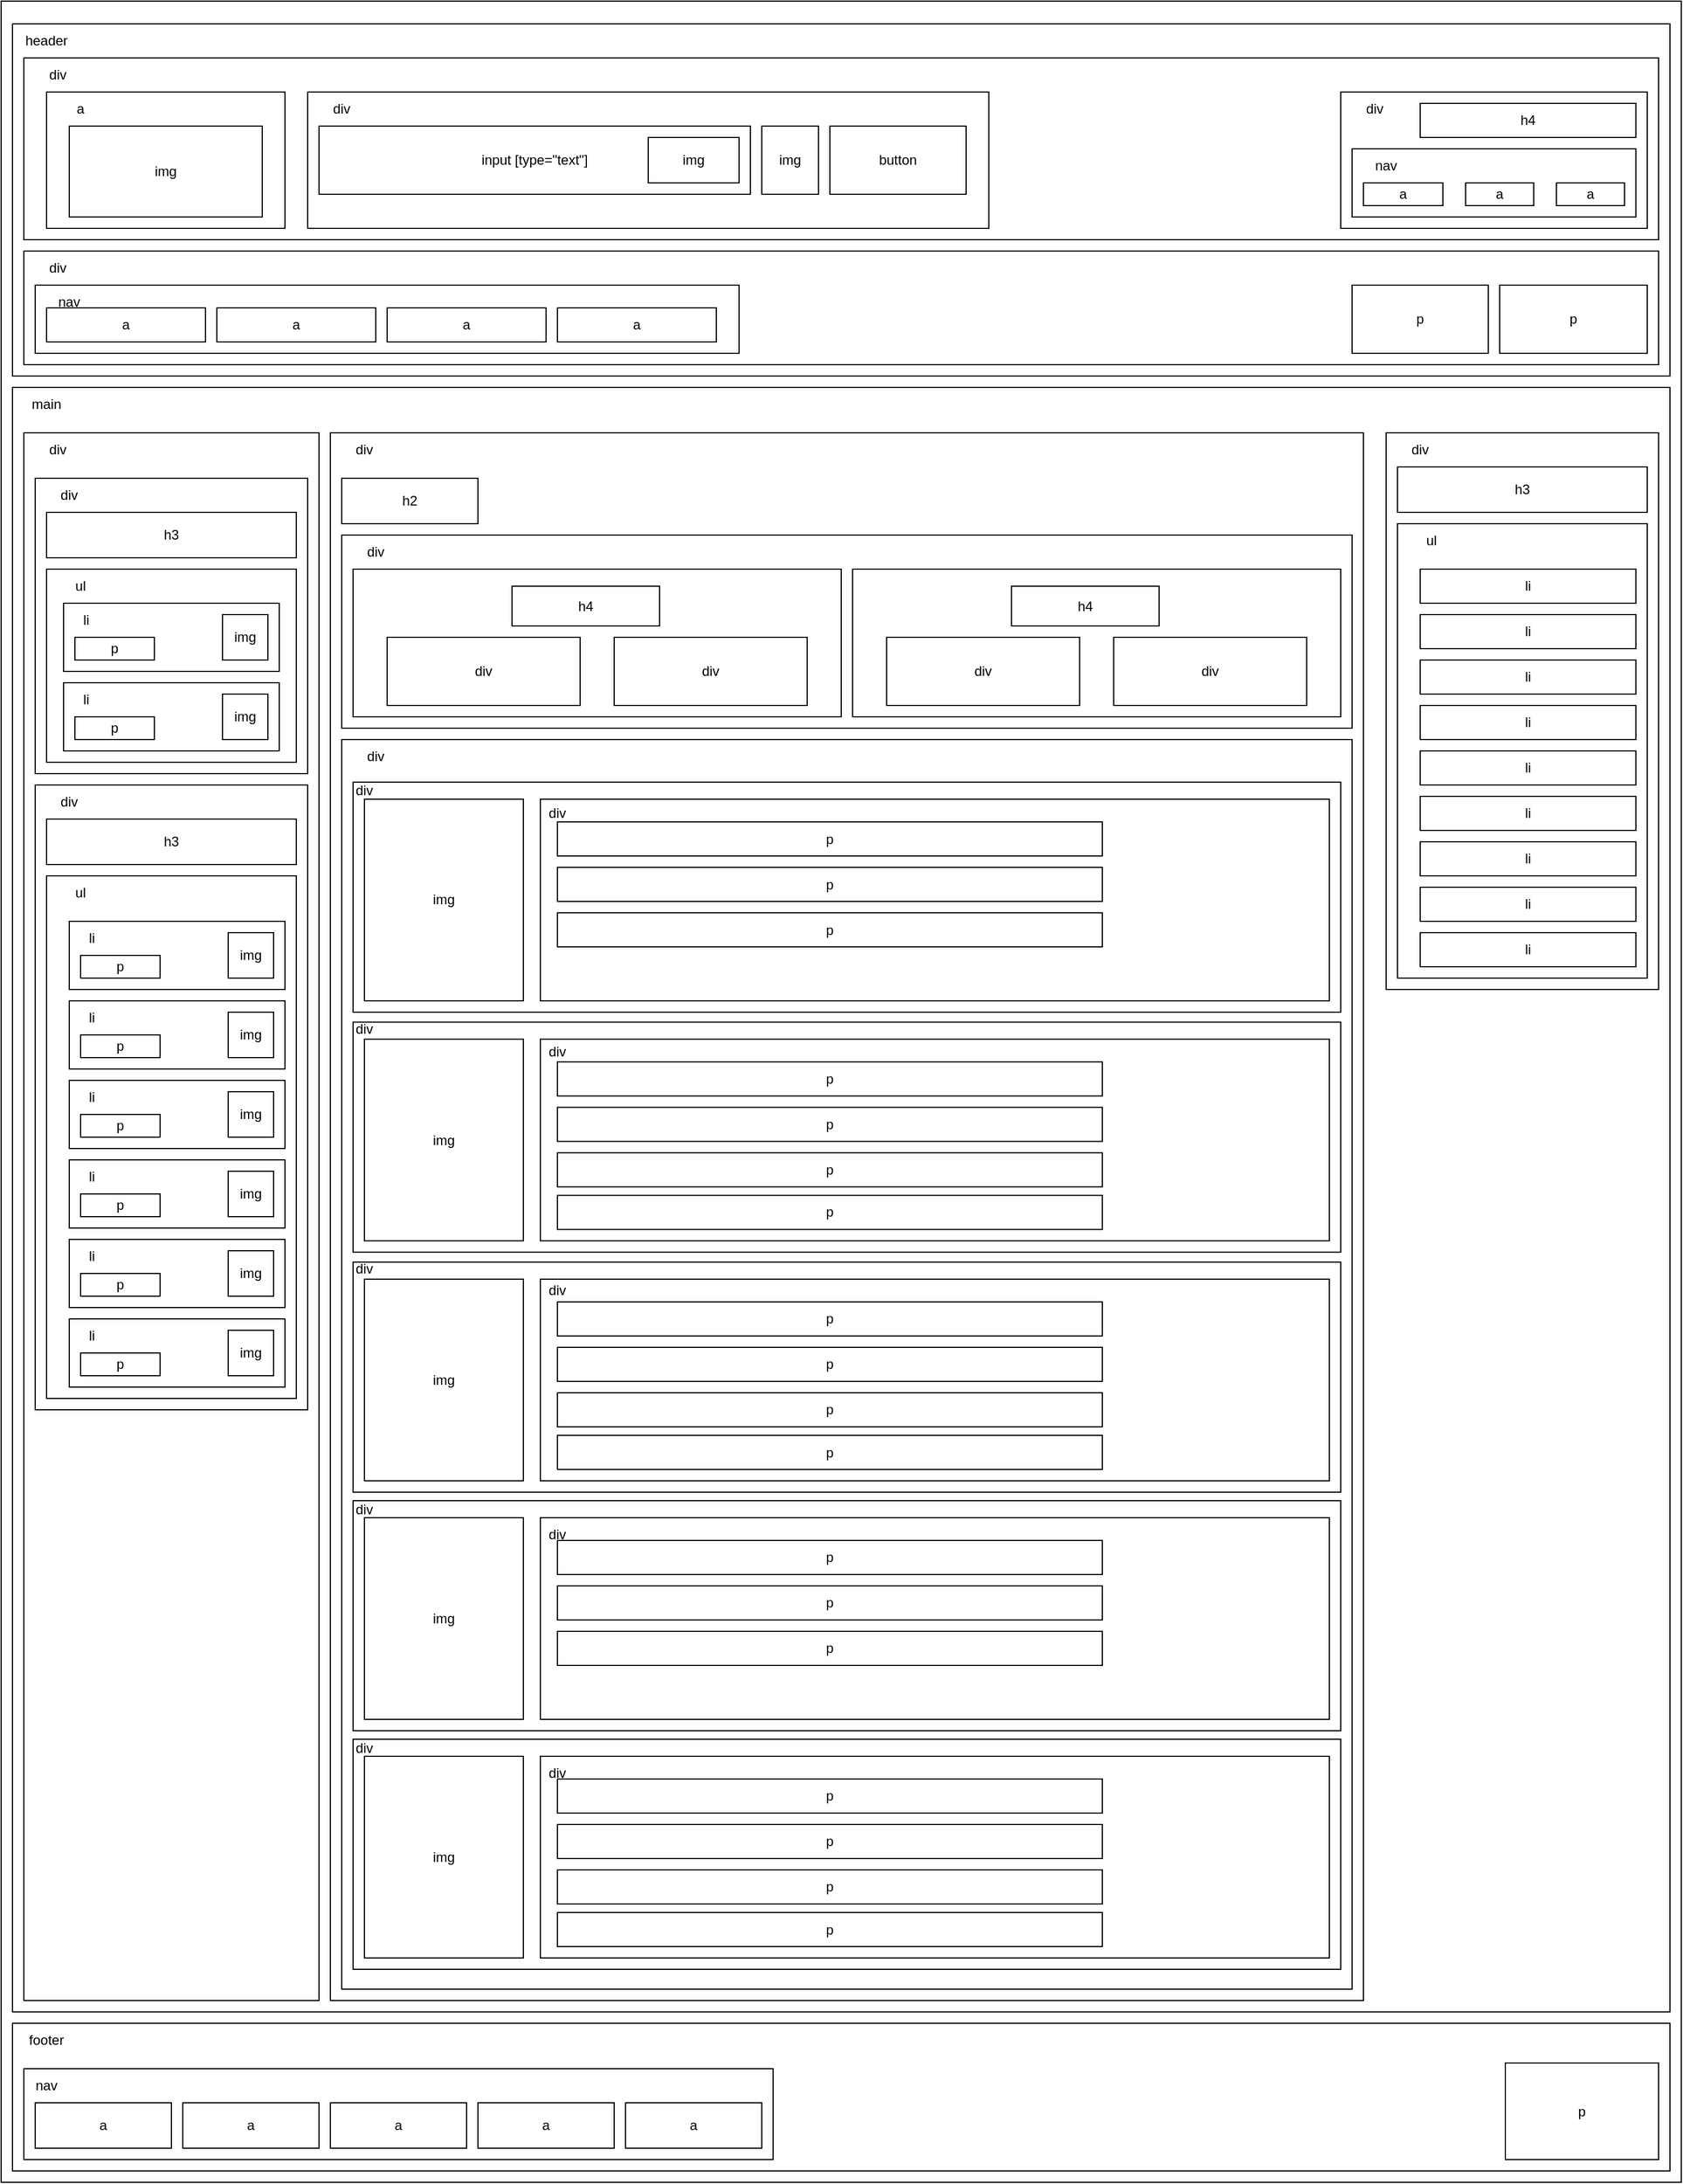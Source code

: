 <mxfile version="15.9.4" type="device"><diagram id="nFEE-yEWCObzqnr4teRy" name="Page-1"><mxGraphModel dx="2272" dy="1905" grid="1" gridSize="10" guides="1" tooltips="1" connect="1" arrows="1" fold="1" page="1" pageScale="1" pageWidth="850" pageHeight="1100" math="0" shadow="0"><root><mxCell id="0"/><mxCell id="1" parent="0"/><mxCell id="2WA1QJH6f4bW2acR3qds-1" value="" style="rounded=0;whiteSpace=wrap;html=1;" vertex="1" parent="1"><mxGeometry x="-290" y="-280" width="1480" height="1920" as="geometry"/></mxCell><mxCell id="2WA1QJH6f4bW2acR3qds-2" value="" style="rounded=0;whiteSpace=wrap;html=1;" vertex="1" parent="1"><mxGeometry x="-280" y="-260" width="1460" height="310" as="geometry"/></mxCell><mxCell id="2WA1QJH6f4bW2acR3qds-18" value="" style="rounded=0;whiteSpace=wrap;html=1;" vertex="1" parent="1"><mxGeometry x="-280" y="60" width="1460" height="1430" as="geometry"/></mxCell><mxCell id="2WA1QJH6f4bW2acR3qds-19" value="main" style="text;html=1;strokeColor=none;fillColor=none;align=center;verticalAlign=middle;whiteSpace=wrap;rounded=0;" vertex="1" parent="1"><mxGeometry x="-280" y="60" width="60" height="30" as="geometry"/></mxCell><mxCell id="2WA1QJH6f4bW2acR3qds-20" value="" style="rounded=0;whiteSpace=wrap;html=1;" vertex="1" parent="1"><mxGeometry x="-270" y="100" width="260" height="1380" as="geometry"/></mxCell><mxCell id="2WA1QJH6f4bW2acR3qds-23" value="" style="rounded=0;whiteSpace=wrap;html=1;" vertex="1" parent="1"><mxGeometry x="-260" y="140" width="240" height="260" as="geometry"/></mxCell><mxCell id="2WA1QJH6f4bW2acR3qds-24" value="div" style="text;html=1;strokeColor=none;fillColor=none;align=center;verticalAlign=middle;whiteSpace=wrap;rounded=0;" vertex="1" parent="1"><mxGeometry x="-270" y="100" width="60" height="30" as="geometry"/></mxCell><mxCell id="2WA1QJH6f4bW2acR3qds-25" value="div" style="text;html=1;strokeColor=none;fillColor=none;align=center;verticalAlign=middle;whiteSpace=wrap;rounded=0;" vertex="1" parent="1"><mxGeometry x="-260" y="140" width="60" height="30" as="geometry"/></mxCell><mxCell id="2WA1QJH6f4bW2acR3qds-26" value="h3" style="rounded=0;whiteSpace=wrap;html=1;" vertex="1" parent="1"><mxGeometry x="-250" y="170" width="220" height="40" as="geometry"/></mxCell><mxCell id="2WA1QJH6f4bW2acR3qds-34" value="" style="rounded=0;whiteSpace=wrap;html=1;" vertex="1" parent="1"><mxGeometry x="-260" y="410" width="240" height="550" as="geometry"/></mxCell><mxCell id="2WA1QJH6f4bW2acR3qds-35" value="h3" style="rounded=0;whiteSpace=wrap;html=1;" vertex="1" parent="1"><mxGeometry x="-250" y="440" width="220" height="40" as="geometry"/></mxCell><mxCell id="2WA1QJH6f4bW2acR3qds-43" value="div" style="text;html=1;strokeColor=none;fillColor=none;align=center;verticalAlign=middle;whiteSpace=wrap;rounded=0;" vertex="1" parent="1"><mxGeometry x="-260" y="410" width="60" height="30" as="geometry"/></mxCell><mxCell id="2WA1QJH6f4bW2acR3qds-63" value="" style="rounded=0;whiteSpace=wrap;html=1;" vertex="1" parent="1"><mxGeometry x="-270" y="-230" width="1440" height="160" as="geometry"/></mxCell><mxCell id="2WA1QJH6f4bW2acR3qds-64" value="" style="rounded=0;whiteSpace=wrap;html=1;" vertex="1" parent="1"><mxGeometry x="-250" y="-200" width="210" height="120" as="geometry"/></mxCell><mxCell id="2WA1QJH6f4bW2acR3qds-65" value="" style="rounded=0;whiteSpace=wrap;html=1;" vertex="1" parent="1"><mxGeometry x="-20" y="-200" width="600" height="120" as="geometry"/></mxCell><mxCell id="2WA1QJH6f4bW2acR3qds-66" value="div" style="text;html=1;strokeColor=none;fillColor=none;align=center;verticalAlign=middle;whiteSpace=wrap;rounded=0;" vertex="1" parent="1"><mxGeometry x="-20" y="-200" width="60" height="30" as="geometry"/></mxCell><mxCell id="2WA1QJH6f4bW2acR3qds-67" value="input [type=&quot;text&quot;]" style="rounded=0;whiteSpace=wrap;html=1;" vertex="1" parent="1"><mxGeometry x="-10" y="-170" width="380" height="60" as="geometry"/></mxCell><mxCell id="2WA1QJH6f4bW2acR3qds-68" value="img" style="rounded=0;whiteSpace=wrap;html=1;" vertex="1" parent="1"><mxGeometry x="280" y="-160" width="80" height="40" as="geometry"/></mxCell><mxCell id="2WA1QJH6f4bW2acR3qds-69" value="img" style="rounded=0;whiteSpace=wrap;html=1;" vertex="1" parent="1"><mxGeometry x="380" y="-170" width="50" height="60" as="geometry"/></mxCell><mxCell id="2WA1QJH6f4bW2acR3qds-70" value="button" style="rounded=0;whiteSpace=wrap;html=1;" vertex="1" parent="1"><mxGeometry x="440" y="-170" width="120" height="60" as="geometry"/></mxCell><mxCell id="2WA1QJH6f4bW2acR3qds-71" value="" style="rounded=0;whiteSpace=wrap;html=1;" vertex="1" parent="1"><mxGeometry x="890" y="-200" width="270" height="120" as="geometry"/></mxCell><mxCell id="2WA1QJH6f4bW2acR3qds-72" value="h4" style="rounded=0;whiteSpace=wrap;html=1;" vertex="1" parent="1"><mxGeometry x="960" y="-190" width="190" height="30" as="geometry"/></mxCell><mxCell id="2WA1QJH6f4bW2acR3qds-73" value="div" style="text;html=1;strokeColor=none;fillColor=none;align=center;verticalAlign=middle;whiteSpace=wrap;rounded=0;" vertex="1" parent="1"><mxGeometry x="890" y="-200" width="60" height="30" as="geometry"/></mxCell><mxCell id="2WA1QJH6f4bW2acR3qds-74" value="" style="rounded=0;whiteSpace=wrap;html=1;" vertex="1" parent="1"><mxGeometry x="900" y="-150" width="250" height="60" as="geometry"/></mxCell><mxCell id="2WA1QJH6f4bW2acR3qds-75" value="nav" style="text;html=1;strokeColor=none;fillColor=none;align=center;verticalAlign=middle;whiteSpace=wrap;rounded=0;" vertex="1" parent="1"><mxGeometry x="900" y="-150" width="60" height="30" as="geometry"/></mxCell><mxCell id="2WA1QJH6f4bW2acR3qds-76" value="a" style="rounded=0;whiteSpace=wrap;html=1;" vertex="1" parent="1"><mxGeometry x="910" y="-120" width="70" height="20" as="geometry"/></mxCell><mxCell id="2WA1QJH6f4bW2acR3qds-77" value="a" style="rounded=0;whiteSpace=wrap;html=1;" vertex="1" parent="1"><mxGeometry x="1000" y="-120" width="60" height="20" as="geometry"/></mxCell><mxCell id="2WA1QJH6f4bW2acR3qds-78" value="a" style="rounded=0;whiteSpace=wrap;html=1;" vertex="1" parent="1"><mxGeometry x="1080" y="-120" width="60" height="20" as="geometry"/></mxCell><mxCell id="2WA1QJH6f4bW2acR3qds-79" value="header" style="text;html=1;strokeColor=none;fillColor=none;align=center;verticalAlign=middle;whiteSpace=wrap;rounded=0;" vertex="1" parent="1"><mxGeometry x="-280" y="-260" width="60" height="30" as="geometry"/></mxCell><mxCell id="2WA1QJH6f4bW2acR3qds-80" value="div" style="text;html=1;strokeColor=none;fillColor=none;align=center;verticalAlign=middle;whiteSpace=wrap;rounded=0;" vertex="1" parent="1"><mxGeometry x="-270" y="-230" width="60" height="30" as="geometry"/></mxCell><mxCell id="2WA1QJH6f4bW2acR3qds-81" value="" style="rounded=0;whiteSpace=wrap;html=1;" vertex="1" parent="1"><mxGeometry x="-270" y="-60" width="1440" height="100" as="geometry"/></mxCell><mxCell id="2WA1QJH6f4bW2acR3qds-82" value="div" style="text;html=1;strokeColor=none;fillColor=none;align=center;verticalAlign=middle;whiteSpace=wrap;rounded=0;" vertex="1" parent="1"><mxGeometry x="-270" y="-60" width="60" height="30" as="geometry"/></mxCell><mxCell id="2WA1QJH6f4bW2acR3qds-83" value="" style="rounded=0;whiteSpace=wrap;html=1;" vertex="1" parent="1"><mxGeometry x="-260" y="-30" width="620" height="60" as="geometry"/></mxCell><mxCell id="2WA1QJH6f4bW2acR3qds-84" value="nav" style="text;html=1;strokeColor=none;fillColor=none;align=center;verticalAlign=middle;whiteSpace=wrap;rounded=0;" vertex="1" parent="1"><mxGeometry x="-260" y="-30" width="60" height="30" as="geometry"/></mxCell><mxCell id="2WA1QJH6f4bW2acR3qds-85" value="a" style="rounded=0;whiteSpace=wrap;html=1;" vertex="1" parent="1"><mxGeometry x="-250" y="-10" width="140" height="30" as="geometry"/></mxCell><mxCell id="2WA1QJH6f4bW2acR3qds-86" value="a" style="rounded=0;whiteSpace=wrap;html=1;" vertex="1" parent="1"><mxGeometry x="-100" y="-10" width="140" height="30" as="geometry"/></mxCell><mxCell id="2WA1QJH6f4bW2acR3qds-87" value="a" style="rounded=0;whiteSpace=wrap;html=1;" vertex="1" parent="1"><mxGeometry x="50" y="-10" width="140" height="30" as="geometry"/></mxCell><mxCell id="2WA1QJH6f4bW2acR3qds-88" value="a" style="rounded=0;whiteSpace=wrap;html=1;" vertex="1" parent="1"><mxGeometry x="200" y="-10" width="140" height="30" as="geometry"/></mxCell><mxCell id="2WA1QJH6f4bW2acR3qds-89" value="p" style="rounded=0;whiteSpace=wrap;html=1;" vertex="1" parent="1"><mxGeometry x="1030" y="-30" width="130" height="60" as="geometry"/></mxCell><mxCell id="2WA1QJH6f4bW2acR3qds-90" value="p" style="rounded=0;whiteSpace=wrap;html=1;" vertex="1" parent="1"><mxGeometry x="900" y="-30" width="120" height="60" as="geometry"/></mxCell><mxCell id="2WA1QJH6f4bW2acR3qds-92" value="" style="rounded=0;whiteSpace=wrap;html=1;" vertex="1" parent="1"><mxGeometry x="-250" y="490" width="220" height="460" as="geometry"/></mxCell><mxCell id="2WA1QJH6f4bW2acR3qds-94" value="" style="rounded=0;whiteSpace=wrap;html=1;" vertex="1" parent="1"><mxGeometry x="-230" y="530" width="190" height="60" as="geometry"/></mxCell><mxCell id="2WA1QJH6f4bW2acR3qds-95" value="li" style="text;html=1;strokeColor=none;fillColor=none;align=center;verticalAlign=middle;whiteSpace=wrap;rounded=0;" vertex="1" parent="1"><mxGeometry x="-240" y="530" width="60" height="30" as="geometry"/></mxCell><mxCell id="2WA1QJH6f4bW2acR3qds-96" value="p" style="rounded=0;whiteSpace=wrap;html=1;" vertex="1" parent="1"><mxGeometry x="-220" y="560" width="70" height="20" as="geometry"/></mxCell><mxCell id="2WA1QJH6f4bW2acR3qds-97" value="img" style="rounded=0;whiteSpace=wrap;html=1;" vertex="1" parent="1"><mxGeometry x="-90" y="540" width="40" height="40" as="geometry"/></mxCell><mxCell id="2WA1QJH6f4bW2acR3qds-98" value="ul" style="text;html=1;strokeColor=none;fillColor=none;align=center;verticalAlign=middle;whiteSpace=wrap;rounded=0;" vertex="1" parent="1"><mxGeometry x="-250" y="490" width="60" height="30" as="geometry"/></mxCell><mxCell id="2WA1QJH6f4bW2acR3qds-100" value="" style="rounded=0;whiteSpace=wrap;html=1;" vertex="1" parent="1"><mxGeometry x="-230" y="600" width="190" height="60" as="geometry"/></mxCell><mxCell id="2WA1QJH6f4bW2acR3qds-101" value="li" style="text;html=1;strokeColor=none;fillColor=none;align=center;verticalAlign=middle;whiteSpace=wrap;rounded=0;" vertex="1" parent="1"><mxGeometry x="-240" y="600" width="60" height="30" as="geometry"/></mxCell><mxCell id="2WA1QJH6f4bW2acR3qds-102" value="p" style="rounded=0;whiteSpace=wrap;html=1;" vertex="1" parent="1"><mxGeometry x="-220" y="630" width="70" height="20" as="geometry"/></mxCell><mxCell id="2WA1QJH6f4bW2acR3qds-103" value="img" style="rounded=0;whiteSpace=wrap;html=1;" vertex="1" parent="1"><mxGeometry x="-90" y="610" width="40" height="40" as="geometry"/></mxCell><mxCell id="2WA1QJH6f4bW2acR3qds-104" value="" style="rounded=0;whiteSpace=wrap;html=1;" vertex="1" parent="1"><mxGeometry x="-230" y="670" width="190" height="60" as="geometry"/></mxCell><mxCell id="2WA1QJH6f4bW2acR3qds-105" value="li" style="text;html=1;strokeColor=none;fillColor=none;align=center;verticalAlign=middle;whiteSpace=wrap;rounded=0;" vertex="1" parent="1"><mxGeometry x="-240" y="670" width="60" height="30" as="geometry"/></mxCell><mxCell id="2WA1QJH6f4bW2acR3qds-106" value="p" style="rounded=0;whiteSpace=wrap;html=1;" vertex="1" parent="1"><mxGeometry x="-220" y="700" width="70" height="20" as="geometry"/></mxCell><mxCell id="2WA1QJH6f4bW2acR3qds-107" value="img" style="rounded=0;whiteSpace=wrap;html=1;" vertex="1" parent="1"><mxGeometry x="-90" y="680" width="40" height="40" as="geometry"/></mxCell><mxCell id="2WA1QJH6f4bW2acR3qds-108" value="" style="rounded=0;whiteSpace=wrap;html=1;" vertex="1" parent="1"><mxGeometry x="-230" y="740" width="190" height="60" as="geometry"/></mxCell><mxCell id="2WA1QJH6f4bW2acR3qds-109" value="li" style="text;html=1;strokeColor=none;fillColor=none;align=center;verticalAlign=middle;whiteSpace=wrap;rounded=0;" vertex="1" parent="1"><mxGeometry x="-240" y="740" width="60" height="30" as="geometry"/></mxCell><mxCell id="2WA1QJH6f4bW2acR3qds-110" value="p" style="rounded=0;whiteSpace=wrap;html=1;" vertex="1" parent="1"><mxGeometry x="-220" y="770" width="70" height="20" as="geometry"/></mxCell><mxCell id="2WA1QJH6f4bW2acR3qds-111" value="img" style="rounded=0;whiteSpace=wrap;html=1;" vertex="1" parent="1"><mxGeometry x="-90" y="750" width="40" height="40" as="geometry"/></mxCell><mxCell id="2WA1QJH6f4bW2acR3qds-112" value="" style="rounded=0;whiteSpace=wrap;html=1;" vertex="1" parent="1"><mxGeometry x="-230" y="810" width="190" height="60" as="geometry"/></mxCell><mxCell id="2WA1QJH6f4bW2acR3qds-113" value="li" style="text;html=1;strokeColor=none;fillColor=none;align=center;verticalAlign=middle;whiteSpace=wrap;rounded=0;" vertex="1" parent="1"><mxGeometry x="-240" y="810" width="60" height="30" as="geometry"/></mxCell><mxCell id="2WA1QJH6f4bW2acR3qds-114" value="p" style="rounded=0;whiteSpace=wrap;html=1;" vertex="1" parent="1"><mxGeometry x="-220" y="840" width="70" height="20" as="geometry"/></mxCell><mxCell id="2WA1QJH6f4bW2acR3qds-115" value="img" style="rounded=0;whiteSpace=wrap;html=1;" vertex="1" parent="1"><mxGeometry x="-90" y="820" width="40" height="40" as="geometry"/></mxCell><mxCell id="2WA1QJH6f4bW2acR3qds-116" value="" style="rounded=0;whiteSpace=wrap;html=1;" vertex="1" parent="1"><mxGeometry x="-230" y="880" width="190" height="60" as="geometry"/></mxCell><mxCell id="2WA1QJH6f4bW2acR3qds-117" value="li" style="text;html=1;strokeColor=none;fillColor=none;align=center;verticalAlign=middle;whiteSpace=wrap;rounded=0;" vertex="1" parent="1"><mxGeometry x="-240" y="880" width="60" height="30" as="geometry"/></mxCell><mxCell id="2WA1QJH6f4bW2acR3qds-118" value="p" style="rounded=0;whiteSpace=wrap;html=1;" vertex="1" parent="1"><mxGeometry x="-220" y="910" width="70" height="20" as="geometry"/></mxCell><mxCell id="2WA1QJH6f4bW2acR3qds-119" value="img" style="rounded=0;whiteSpace=wrap;html=1;" vertex="1" parent="1"><mxGeometry x="-90" y="890" width="40" height="40" as="geometry"/></mxCell><mxCell id="2WA1QJH6f4bW2acR3qds-124" value="" style="rounded=0;whiteSpace=wrap;html=1;" vertex="1" parent="1"><mxGeometry x="-250" y="220" width="220" height="170" as="geometry"/></mxCell><mxCell id="2WA1QJH6f4bW2acR3qds-125" value="" style="rounded=0;whiteSpace=wrap;html=1;" vertex="1" parent="1"><mxGeometry x="-235" y="250" width="190" height="60" as="geometry"/></mxCell><mxCell id="2WA1QJH6f4bW2acR3qds-126" value="li" style="text;html=1;strokeColor=none;fillColor=none;align=center;verticalAlign=middle;whiteSpace=wrap;rounded=0;" vertex="1" parent="1"><mxGeometry x="-245" y="250" width="60" height="30" as="geometry"/></mxCell><mxCell id="2WA1QJH6f4bW2acR3qds-127" value="p" style="rounded=0;whiteSpace=wrap;html=1;" vertex="1" parent="1"><mxGeometry x="-225" y="280" width="70" height="20" as="geometry"/></mxCell><mxCell id="2WA1QJH6f4bW2acR3qds-128" value="img" style="rounded=0;whiteSpace=wrap;html=1;" vertex="1" parent="1"><mxGeometry x="-95" y="260" width="40" height="40" as="geometry"/></mxCell><mxCell id="2WA1QJH6f4bW2acR3qds-129" value="ul" style="text;html=1;strokeColor=none;fillColor=none;align=center;verticalAlign=middle;whiteSpace=wrap;rounded=0;" vertex="1" parent="1"><mxGeometry x="-250" y="220" width="60" height="30" as="geometry"/></mxCell><mxCell id="2WA1QJH6f4bW2acR3qds-130" value="" style="rounded=0;whiteSpace=wrap;html=1;" vertex="1" parent="1"><mxGeometry x="-235" y="320" width="190" height="60" as="geometry"/></mxCell><mxCell id="2WA1QJH6f4bW2acR3qds-131" value="li" style="text;html=1;strokeColor=none;fillColor=none;align=center;verticalAlign=middle;whiteSpace=wrap;rounded=0;" vertex="1" parent="1"><mxGeometry x="-245" y="320" width="60" height="30" as="geometry"/></mxCell><mxCell id="2WA1QJH6f4bW2acR3qds-132" value="p" style="rounded=0;whiteSpace=wrap;html=1;" vertex="1" parent="1"><mxGeometry x="-225" y="350" width="70" height="20" as="geometry"/></mxCell><mxCell id="2WA1QJH6f4bW2acR3qds-133" value="img" style="rounded=0;whiteSpace=wrap;html=1;" vertex="1" parent="1"><mxGeometry x="-95" y="330" width="40" height="40" as="geometry"/></mxCell><mxCell id="2WA1QJH6f4bW2acR3qds-134" value="" style="rounded=0;whiteSpace=wrap;html=1;" vertex="1" parent="1"><mxGeometry y="100" width="910" height="1380" as="geometry"/></mxCell><mxCell id="2WA1QJH6f4bW2acR3qds-135" value="h2" style="rounded=0;whiteSpace=wrap;html=1;" vertex="1" parent="1"><mxGeometry x="10" y="140" width="120" height="40" as="geometry"/></mxCell><mxCell id="2WA1QJH6f4bW2acR3qds-136" value="div" style="text;html=1;strokeColor=none;fillColor=none;align=center;verticalAlign=middle;whiteSpace=wrap;rounded=0;" vertex="1" parent="1"><mxGeometry y="100" width="60" height="30" as="geometry"/></mxCell><mxCell id="2WA1QJH6f4bW2acR3qds-137" value="" style="rounded=0;whiteSpace=wrap;html=1;" vertex="1" parent="1"><mxGeometry x="10" y="190" width="890" height="170" as="geometry"/></mxCell><mxCell id="2WA1QJH6f4bW2acR3qds-138" value="div" style="text;html=1;strokeColor=none;fillColor=none;align=center;verticalAlign=middle;whiteSpace=wrap;rounded=0;" vertex="1" parent="1"><mxGeometry x="10" y="190" width="60" height="30" as="geometry"/></mxCell><mxCell id="2WA1QJH6f4bW2acR3qds-139" value="" style="rounded=0;whiteSpace=wrap;html=1;" vertex="1" parent="1"><mxGeometry x="20" y="220" width="430" height="130" as="geometry"/></mxCell><mxCell id="2WA1QJH6f4bW2acR3qds-141" value="h4" style="rounded=0;whiteSpace=wrap;html=1;" vertex="1" parent="1"><mxGeometry x="160" y="235" width="130" height="35" as="geometry"/></mxCell><mxCell id="2WA1QJH6f4bW2acR3qds-143" value="div" style="rounded=0;whiteSpace=wrap;html=1;" vertex="1" parent="1"><mxGeometry x="50" y="280" width="170" height="60" as="geometry"/></mxCell><mxCell id="2WA1QJH6f4bW2acR3qds-144" value="div" style="rounded=0;whiteSpace=wrap;html=1;" vertex="1" parent="1"><mxGeometry x="250" y="280" width="170" height="60" as="geometry"/></mxCell><mxCell id="2WA1QJH6f4bW2acR3qds-148" value="" style="rounded=0;whiteSpace=wrap;html=1;" vertex="1" parent="1"><mxGeometry x="460" y="220" width="430" height="130" as="geometry"/></mxCell><mxCell id="2WA1QJH6f4bW2acR3qds-149" value="h4" style="rounded=0;whiteSpace=wrap;html=1;" vertex="1" parent="1"><mxGeometry x="600" y="235" width="130" height="35" as="geometry"/></mxCell><mxCell id="2WA1QJH6f4bW2acR3qds-150" value="div" style="rounded=0;whiteSpace=wrap;html=1;" vertex="1" parent="1"><mxGeometry x="490" y="280" width="170" height="60" as="geometry"/></mxCell><mxCell id="2WA1QJH6f4bW2acR3qds-151" value="div" style="rounded=0;whiteSpace=wrap;html=1;" vertex="1" parent="1"><mxGeometry x="690" y="280" width="170" height="60" as="geometry"/></mxCell><mxCell id="2WA1QJH6f4bW2acR3qds-190" value="" style="rounded=0;whiteSpace=wrap;html=1;" vertex="1" parent="1"><mxGeometry x="930" y="100" width="240" height="490" as="geometry"/></mxCell><mxCell id="2WA1QJH6f4bW2acR3qds-191" value="h3" style="rounded=0;whiteSpace=wrap;html=1;" vertex="1" parent="1"><mxGeometry x="940" y="130" width="220" height="40" as="geometry"/></mxCell><mxCell id="2WA1QJH6f4bW2acR3qds-192" value="div" style="text;html=1;strokeColor=none;fillColor=none;align=center;verticalAlign=middle;whiteSpace=wrap;rounded=0;" vertex="1" parent="1"><mxGeometry x="930" y="100" width="60" height="30" as="geometry"/></mxCell><mxCell id="2WA1QJH6f4bW2acR3qds-193" value="" style="rounded=0;whiteSpace=wrap;html=1;" vertex="1" parent="1"><mxGeometry x="940" y="180" width="220" height="400" as="geometry"/></mxCell><mxCell id="2WA1QJH6f4bW2acR3qds-194" value="li" style="rounded=0;whiteSpace=wrap;html=1;" vertex="1" parent="1"><mxGeometry x="960" y="220" width="190" height="30" as="geometry"/></mxCell><mxCell id="2WA1QJH6f4bW2acR3qds-198" value="ul" style="text;html=1;strokeColor=none;fillColor=none;align=center;verticalAlign=middle;whiteSpace=wrap;rounded=0;" vertex="1" parent="1"><mxGeometry x="940" y="180" width="60" height="30" as="geometry"/></mxCell><mxCell id="2WA1QJH6f4bW2acR3qds-219" value="li" style="rounded=0;whiteSpace=wrap;html=1;" vertex="1" parent="1"><mxGeometry x="960" y="260" width="190" height="30" as="geometry"/></mxCell><mxCell id="2WA1QJH6f4bW2acR3qds-220" value="li" style="rounded=0;whiteSpace=wrap;html=1;" vertex="1" parent="1"><mxGeometry x="960" y="300" width="190" height="30" as="geometry"/></mxCell><mxCell id="2WA1QJH6f4bW2acR3qds-221" value="li" style="rounded=0;whiteSpace=wrap;html=1;" vertex="1" parent="1"><mxGeometry x="960" y="340" width="190" height="30" as="geometry"/></mxCell><mxCell id="2WA1QJH6f4bW2acR3qds-222" value="li" style="rounded=0;whiteSpace=wrap;html=1;" vertex="1" parent="1"><mxGeometry x="960" y="380" width="190" height="30" as="geometry"/></mxCell><mxCell id="2WA1QJH6f4bW2acR3qds-223" value="li" style="rounded=0;whiteSpace=wrap;html=1;" vertex="1" parent="1"><mxGeometry x="960" y="420" width="190" height="30" as="geometry"/></mxCell><mxCell id="2WA1QJH6f4bW2acR3qds-224" value="li" style="rounded=0;whiteSpace=wrap;html=1;" vertex="1" parent="1"><mxGeometry x="960" y="460" width="190" height="30" as="geometry"/></mxCell><mxCell id="2WA1QJH6f4bW2acR3qds-225" value="li" style="rounded=0;whiteSpace=wrap;html=1;" vertex="1" parent="1"><mxGeometry x="960" y="500" width="190" height="30" as="geometry"/></mxCell><mxCell id="2WA1QJH6f4bW2acR3qds-226" value="li" style="rounded=0;whiteSpace=wrap;html=1;" vertex="1" parent="1"><mxGeometry x="960" y="540" width="190" height="30" as="geometry"/></mxCell><mxCell id="2WA1QJH6f4bW2acR3qds-227" value="" style="rounded=0;whiteSpace=wrap;html=1;" vertex="1" parent="1"><mxGeometry x="-280" y="1500" width="1460" height="130" as="geometry"/></mxCell><mxCell id="2WA1QJH6f4bW2acR3qds-228" value="" style="rounded=0;whiteSpace=wrap;html=1;" vertex="1" parent="1"><mxGeometry x="-270" y="1540" width="660" height="80" as="geometry"/></mxCell><mxCell id="2WA1QJH6f4bW2acR3qds-229" value="nav" style="text;html=1;strokeColor=none;fillColor=none;align=center;verticalAlign=middle;whiteSpace=wrap;rounded=0;" vertex="1" parent="1"><mxGeometry x="-280" y="1540" width="60" height="30" as="geometry"/></mxCell><mxCell id="2WA1QJH6f4bW2acR3qds-230" value="footer" style="text;html=1;strokeColor=none;fillColor=none;align=center;verticalAlign=middle;whiteSpace=wrap;rounded=0;" vertex="1" parent="1"><mxGeometry x="-280" y="1500" width="60" height="30" as="geometry"/></mxCell><mxCell id="2WA1QJH6f4bW2acR3qds-233" value="a" style="rounded=0;whiteSpace=wrap;html=1;" vertex="1" parent="1"><mxGeometry x="-260" y="1570" width="120" height="40" as="geometry"/></mxCell><mxCell id="2WA1QJH6f4bW2acR3qds-234" value="a" style="rounded=0;whiteSpace=wrap;html=1;" vertex="1" parent="1"><mxGeometry x="-130" y="1570" width="120" height="40" as="geometry"/></mxCell><mxCell id="2WA1QJH6f4bW2acR3qds-235" value="a" style="rounded=0;whiteSpace=wrap;html=1;" vertex="1" parent="1"><mxGeometry y="1570" width="120" height="40" as="geometry"/></mxCell><mxCell id="2WA1QJH6f4bW2acR3qds-236" value="a" style="rounded=0;whiteSpace=wrap;html=1;" vertex="1" parent="1"><mxGeometry x="130" y="1570" width="120" height="40" as="geometry"/></mxCell><mxCell id="2WA1QJH6f4bW2acR3qds-237" value="a" style="rounded=0;whiteSpace=wrap;html=1;" vertex="1" parent="1"><mxGeometry x="260" y="1570" width="120" height="40" as="geometry"/></mxCell><mxCell id="2WA1QJH6f4bW2acR3qds-238" value="p" style="rounded=0;whiteSpace=wrap;html=1;" vertex="1" parent="1"><mxGeometry x="1035" y="1535" width="135" height="85" as="geometry"/></mxCell><mxCell id="2WA1QJH6f4bW2acR3qds-253" value="" style="rounded=0;whiteSpace=wrap;html=1;" vertex="1" parent="1"><mxGeometry x="10" y="370" width="890" height="1100" as="geometry"/></mxCell><mxCell id="2WA1QJH6f4bW2acR3qds-254" value="div" style="text;html=1;strokeColor=none;fillColor=none;align=center;verticalAlign=middle;whiteSpace=wrap;rounded=0;" vertex="1" parent="1"><mxGeometry x="10" y="370" width="60" height="30" as="geometry"/></mxCell><mxCell id="2WA1QJH6f4bW2acR3qds-255" value="" style="rounded=0;whiteSpace=wrap;html=1;" vertex="1" parent="1"><mxGeometry x="20" y="407.5" width="870" height="202.5" as="geometry"/></mxCell><mxCell id="2WA1QJH6f4bW2acR3qds-256" value="img" style="rounded=0;whiteSpace=wrap;html=1;" vertex="1" parent="1"><mxGeometry x="30" y="422.5" width="140" height="177.5" as="geometry"/></mxCell><mxCell id="2WA1QJH6f4bW2acR3qds-257" value="" style="rounded=0;whiteSpace=wrap;html=1;" vertex="1" parent="1"><mxGeometry x="185" y="422.5" width="695" height="177.5" as="geometry"/></mxCell><mxCell id="2WA1QJH6f4bW2acR3qds-258" value="p" style="rounded=0;whiteSpace=wrap;html=1;" vertex="1" parent="1"><mxGeometry x="200" y="442.5" width="480" height="30" as="geometry"/></mxCell><mxCell id="2WA1QJH6f4bW2acR3qds-259" value="p" style="rounded=0;whiteSpace=wrap;html=1;" vertex="1" parent="1"><mxGeometry x="200" y="482.5" width="480" height="30" as="geometry"/></mxCell><mxCell id="2WA1QJH6f4bW2acR3qds-260" value="p" style="rounded=0;whiteSpace=wrap;html=1;" vertex="1" parent="1"><mxGeometry x="200" y="522.5" width="480" height="30" as="geometry"/></mxCell><mxCell id="2WA1QJH6f4bW2acR3qds-262" value="" style="rounded=0;whiteSpace=wrap;html=1;" vertex="1" parent="1"><mxGeometry x="20" y="618.75" width="870" height="202.5" as="geometry"/></mxCell><mxCell id="2WA1QJH6f4bW2acR3qds-263" value="img" style="rounded=0;whiteSpace=wrap;html=1;" vertex="1" parent="1"><mxGeometry x="30" y="633.75" width="140" height="177.5" as="geometry"/></mxCell><mxCell id="2WA1QJH6f4bW2acR3qds-264" value="" style="rounded=0;whiteSpace=wrap;html=1;" vertex="1" parent="1"><mxGeometry x="185" y="633.75" width="695" height="177.5" as="geometry"/></mxCell><mxCell id="2WA1QJH6f4bW2acR3qds-265" value="p" style="rounded=0;whiteSpace=wrap;html=1;" vertex="1" parent="1"><mxGeometry x="200" y="653.75" width="480" height="30" as="geometry"/></mxCell><mxCell id="2WA1QJH6f4bW2acR3qds-266" value="p" style="rounded=0;whiteSpace=wrap;html=1;" vertex="1" parent="1"><mxGeometry x="200" y="693.75" width="480" height="30" as="geometry"/></mxCell><mxCell id="2WA1QJH6f4bW2acR3qds-267" value="p" style="rounded=0;whiteSpace=wrap;html=1;" vertex="1" parent="1"><mxGeometry x="200" y="733.75" width="480" height="30" as="geometry"/></mxCell><mxCell id="2WA1QJH6f4bW2acR3qds-268" value="p" style="rounded=0;whiteSpace=wrap;html=1;" vertex="1" parent="1"><mxGeometry x="200" y="771.25" width="480" height="30" as="geometry"/></mxCell><mxCell id="2WA1QJH6f4bW2acR3qds-269" value="" style="rounded=0;whiteSpace=wrap;html=1;" vertex="1" parent="1"><mxGeometry x="20" y="830" width="870" height="202.5" as="geometry"/></mxCell><mxCell id="2WA1QJH6f4bW2acR3qds-270" value="img" style="rounded=0;whiteSpace=wrap;html=1;" vertex="1" parent="1"><mxGeometry x="30" y="845" width="140" height="177.5" as="geometry"/></mxCell><mxCell id="2WA1QJH6f4bW2acR3qds-271" value="" style="rounded=0;whiteSpace=wrap;html=1;" vertex="1" parent="1"><mxGeometry x="185" y="845" width="695" height="177.5" as="geometry"/></mxCell><mxCell id="2WA1QJH6f4bW2acR3qds-272" value="p" style="rounded=0;whiteSpace=wrap;html=1;" vertex="1" parent="1"><mxGeometry x="200" y="865" width="480" height="30" as="geometry"/></mxCell><mxCell id="2WA1QJH6f4bW2acR3qds-273" value="p" style="rounded=0;whiteSpace=wrap;html=1;" vertex="1" parent="1"><mxGeometry x="200" y="905" width="480" height="30" as="geometry"/></mxCell><mxCell id="2WA1QJH6f4bW2acR3qds-274" value="p" style="rounded=0;whiteSpace=wrap;html=1;" vertex="1" parent="1"><mxGeometry x="200" y="945" width="480" height="30" as="geometry"/></mxCell><mxCell id="2WA1QJH6f4bW2acR3qds-275" value="p" style="rounded=0;whiteSpace=wrap;html=1;" vertex="1" parent="1"><mxGeometry x="200" y="982.5" width="480" height="30" as="geometry"/></mxCell><mxCell id="2WA1QJH6f4bW2acR3qds-276" value="" style="rounded=0;whiteSpace=wrap;html=1;" vertex="1" parent="1"><mxGeometry x="20" y="1040" width="870" height="202.5" as="geometry"/></mxCell><mxCell id="2WA1QJH6f4bW2acR3qds-277" value="img" style="rounded=0;whiteSpace=wrap;html=1;" vertex="1" parent="1"><mxGeometry x="30" y="1055" width="140" height="177.5" as="geometry"/></mxCell><mxCell id="2WA1QJH6f4bW2acR3qds-278" value="" style="rounded=0;whiteSpace=wrap;html=1;" vertex="1" parent="1"><mxGeometry x="185" y="1055" width="695" height="177.5" as="geometry"/></mxCell><mxCell id="2WA1QJH6f4bW2acR3qds-279" value="p" style="rounded=0;whiteSpace=wrap;html=1;" vertex="1" parent="1"><mxGeometry x="200" y="1075" width="480" height="30" as="geometry"/></mxCell><mxCell id="2WA1QJH6f4bW2acR3qds-280" value="p" style="rounded=0;whiteSpace=wrap;html=1;" vertex="1" parent="1"><mxGeometry x="200" y="1115" width="480" height="30" as="geometry"/></mxCell><mxCell id="2WA1QJH6f4bW2acR3qds-281" value="p" style="rounded=0;whiteSpace=wrap;html=1;" vertex="1" parent="1"><mxGeometry x="200" y="1155" width="480" height="30" as="geometry"/></mxCell><mxCell id="2WA1QJH6f4bW2acR3qds-283" value="" style="rounded=0;whiteSpace=wrap;html=1;" vertex="1" parent="1"><mxGeometry x="20" y="1250" width="870" height="202.5" as="geometry"/></mxCell><mxCell id="2WA1QJH6f4bW2acR3qds-284" value="img" style="rounded=0;whiteSpace=wrap;html=1;" vertex="1" parent="1"><mxGeometry x="30" y="1265" width="140" height="177.5" as="geometry"/></mxCell><mxCell id="2WA1QJH6f4bW2acR3qds-285" value="" style="rounded=0;whiteSpace=wrap;html=1;" vertex="1" parent="1"><mxGeometry x="185" y="1265" width="695" height="177.5" as="geometry"/></mxCell><mxCell id="2WA1QJH6f4bW2acR3qds-286" value="p" style="rounded=0;whiteSpace=wrap;html=1;" vertex="1" parent="1"><mxGeometry x="200" y="1285" width="480" height="30" as="geometry"/></mxCell><mxCell id="2WA1QJH6f4bW2acR3qds-287" value="p" style="rounded=0;whiteSpace=wrap;html=1;" vertex="1" parent="1"><mxGeometry x="200" y="1325" width="480" height="30" as="geometry"/></mxCell><mxCell id="2WA1QJH6f4bW2acR3qds-288" value="p" style="rounded=0;whiteSpace=wrap;html=1;" vertex="1" parent="1"><mxGeometry x="200" y="1365" width="480" height="30" as="geometry"/></mxCell><mxCell id="2WA1QJH6f4bW2acR3qds-289" value="p" style="rounded=0;whiteSpace=wrap;html=1;" vertex="1" parent="1"><mxGeometry x="200" y="1402.5" width="480" height="30" as="geometry"/></mxCell><mxCell id="2WA1QJH6f4bW2acR3qds-290" value="div" style="text;html=1;strokeColor=none;fillColor=none;align=center;verticalAlign=middle;whiteSpace=wrap;rounded=0;" vertex="1" parent="1"><mxGeometry y="400" width="60" height="30" as="geometry"/></mxCell><mxCell id="2WA1QJH6f4bW2acR3qds-291" value="div" style="text;html=1;strokeColor=none;fillColor=none;align=center;verticalAlign=middle;whiteSpace=wrap;rounded=0;" vertex="1" parent="1"><mxGeometry y="610" width="60" height="30" as="geometry"/></mxCell><mxCell id="2WA1QJH6f4bW2acR3qds-292" value="div" style="text;html=1;strokeColor=none;fillColor=none;align=center;verticalAlign=middle;whiteSpace=wrap;rounded=0;" vertex="1" parent="1"><mxGeometry y="821.25" width="60" height="30" as="geometry"/></mxCell><mxCell id="2WA1QJH6f4bW2acR3qds-293" value="div" style="text;html=1;strokeColor=none;fillColor=none;align=center;verticalAlign=middle;whiteSpace=wrap;rounded=0;" vertex="1" parent="1"><mxGeometry y="1032.5" width="60" height="30" as="geometry"/></mxCell><mxCell id="2WA1QJH6f4bW2acR3qds-294" value="div" style="text;html=1;strokeColor=none;fillColor=none;align=center;verticalAlign=middle;whiteSpace=wrap;rounded=0;" vertex="1" parent="1"><mxGeometry y="1242.5" width="60" height="30" as="geometry"/></mxCell><mxCell id="2WA1QJH6f4bW2acR3qds-295" value="img" style="rounded=0;whiteSpace=wrap;html=1;" vertex="1" parent="1"><mxGeometry x="-230" y="-170" width="170" height="80" as="geometry"/></mxCell><mxCell id="2WA1QJH6f4bW2acR3qds-296" value="a" style="text;html=1;strokeColor=none;fillColor=none;align=center;verticalAlign=middle;whiteSpace=wrap;rounded=0;" vertex="1" parent="1"><mxGeometry x="-250" y="-200" width="60" height="30" as="geometry"/></mxCell><mxCell id="2WA1QJH6f4bW2acR3qds-297" value="div" style="text;html=1;strokeColor=none;fillColor=none;align=center;verticalAlign=middle;whiteSpace=wrap;rounded=0;" vertex="1" parent="1"><mxGeometry x="170" y="420" width="60" height="30" as="geometry"/></mxCell><mxCell id="2WA1QJH6f4bW2acR3qds-298" value="div" style="text;html=1;strokeColor=none;fillColor=none;align=center;verticalAlign=middle;whiteSpace=wrap;rounded=0;" vertex="1" parent="1"><mxGeometry x="170" y="630" width="60" height="30" as="geometry"/></mxCell><mxCell id="2WA1QJH6f4bW2acR3qds-299" value="div" style="text;html=1;strokeColor=none;fillColor=none;align=center;verticalAlign=middle;whiteSpace=wrap;rounded=0;" vertex="1" parent="1"><mxGeometry x="170" y="840" width="60" height="30" as="geometry"/></mxCell><mxCell id="2WA1QJH6f4bW2acR3qds-300" value="div" style="text;html=1;strokeColor=none;fillColor=none;align=center;verticalAlign=middle;whiteSpace=wrap;rounded=0;" vertex="1" parent="1"><mxGeometry x="170" y="1055" width="60" height="30" as="geometry"/></mxCell><mxCell id="2WA1QJH6f4bW2acR3qds-301" value="div" style="text;html=1;strokeColor=none;fillColor=none;align=center;verticalAlign=middle;whiteSpace=wrap;rounded=0;" vertex="1" parent="1"><mxGeometry x="170" y="1265" width="60" height="30" as="geometry"/></mxCell></root></mxGraphModel></diagram></mxfile>